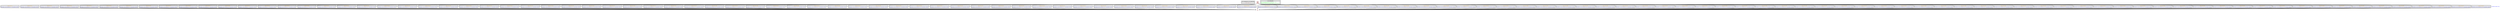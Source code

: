 digraph Automaton {
 fontname="Courier New"
	node [shape=oval, fontname="Courier New"];
	filename[shape = record, fontsize=10, label=< <table border="1"><tr><td><b>S19_PLAYERWATCHER::M19_PLAYERWATCHER<br align="left"/></b></td></tr>
<tr><td><font point-size="10" color ="brown">start state = 0<br align="left"/></font></td></tr></table>>
];
	0[shape = none, fontsize=14, label=< <table border="3" color="darkred" style="rounded"><tr><td sides="b"><b>0<br align="left"/></b></td></tr>
</table>>];
"0" -> "1" [fontcolor=orange,fontsize=10,fontname="Courier New", label=< <table border="1"><tr><td><b>WAIT(0,SIG_1T)<br align="left"/></b></td></tr>
<tr><td><font point-size="10" color ="blue">MOV(WPARM,1);REF_MACHINE(sq_1_t);MOV(BPARM,R_BPARM);<br align="left"/></font></td></tr></table>>
];
"0" -> "1" [fontcolor=orange,fontsize=10,fontname="Courier New", label=< <table border="1"><tr><td><b>WAIT(0,SIG_1B)<br align="left"/></b></td></tr>
<tr><td><font point-size="10" color ="blue">MOV(WPARM,1);REF_MACHINE(sq_1_b);MOV(BPARM,R_BPARM);<br align="left"/></font></td></tr></table>>
];
"0" -> "1" [fontcolor=orange,fontsize=10,fontname="Courier New", label=< <table border="1"><tr><td><b>WAIT(0,SIG_2T)<br align="left"/></b></td></tr>
<tr><td><font point-size="10" color ="blue">MOV(WPARM,2);REF_MACHINE(sq_2_t);MOV(BPARM,R_BPARM);<br align="left"/></font></td></tr></table>>
];
"0" -> "1" [fontcolor=orange,fontsize=10,fontname="Courier New", label=< <table border="1"><tr><td><b>WAIT(0,SIG_2B)<br align="left"/></b></td></tr>
<tr><td><font point-size="10" color ="blue">MOV(WPARM,2);REF_MACHINE(sq_2_b);MOV(BPARM,R_BPARM);<br align="left"/></font></td></tr></table>>
];
"0" -> "1" [fontcolor=orange,fontsize=10,fontname="Courier New", label=< <table border="1"><tr><td><b>WAIT(0,SIG_3T)<br align="left"/></b></td></tr>
<tr><td><font point-size="10" color ="blue">MOV(WPARM,3);REF_MACHINE(sq_3_t);MOV(BPARM,R_BPARM);<br align="left"/></font></td></tr></table>>
];
"0" -> "1" [fontcolor=orange,fontsize=10,fontname="Courier New", label=< <table border="1"><tr><td><b>WAIT(0,SIG_3B)<br align="left"/></b></td></tr>
<tr><td><font point-size="10" color ="blue">MOV(WPARM,3);REF_MACHINE(sq_3_b);MOV(BPARM,R_BPARM);<br align="left"/></font></td></tr></table>>
];
"0" -> "1" [fontcolor=orange,fontsize=10,fontname="Courier New", label=< <table border="1"><tr><td><b>WAIT(0,SIG_4T)<br align="left"/></b></td></tr>
<tr><td><font point-size="10" color ="blue">MOV(WPARM,4);REF_MACHINE(sq_4_t);MOV(BPARM,R_BPARM);<br align="left"/></font></td></tr></table>>
];
"0" -> "1" [fontcolor=orange,fontsize=10,fontname="Courier New", label=< <table border="1"><tr><td><b>WAIT(0,SIG_4B)<br align="left"/></b></td></tr>
<tr><td><font point-size="10" color ="blue">MOV(WPARM,4);REF_MACHINE(sq_4_b);MOV(BPARM,R_BPARM);<br align="left"/></font></td></tr></table>>
];
"0" -> "1" [fontcolor=orange,fontsize=10,fontname="Courier New", label=< <table border="1"><tr><td><b>WAIT(0,SIG_5T)<br align="left"/></b></td></tr>
<tr><td><font point-size="10" color ="blue">MOV(WPARM,5);REF_MACHINE(sq_5_t);MOV(BPARM,R_BPARM);<br align="left"/></font></td></tr></table>>
];
"0" -> "1" [fontcolor=orange,fontsize=10,fontname="Courier New", label=< <table border="1"><tr><td><b>WAIT(0,SIG_5B)<br align="left"/></b></td></tr>
<tr><td><font point-size="10" color ="blue">MOV(WPARM,5);REF_MACHINE(sq_5_b);MOV(BPARM,R_BPARM);<br align="left"/></font></td></tr></table>>
];
"0" -> "1" [fontcolor=orange,fontsize=10,fontname="Courier New", label=< <table border="1"><tr><td><b>WAIT(0,SIG_6T)<br align="left"/></b></td></tr>
<tr><td><font point-size="10" color ="blue">MOV(WPARM,6);REF_MACHINE(sq_6_t);MOV(BPARM,R_BPARM);<br align="left"/></font></td></tr></table>>
];
"0" -> "1" [fontcolor=orange,fontsize=10,fontname="Courier New", label=< <table border="1"><tr><td><b>WAIT(0,SIG_6B)<br align="left"/></b></td></tr>
<tr><td><font point-size="10" color ="blue">MOV(WPARM,6);REF_MACHINE(sq_6_b);MOV(BPARM,R_BPARM);<br align="left"/></font></td></tr></table>>
];
"0" -> "1" [fontcolor=orange,fontsize=10,fontname="Courier New", label=< <table border="1"><tr><td><b>WAIT(0,SIG_7T)<br align="left"/></b></td></tr>
<tr><td><font point-size="10" color ="blue">MOV(WPARM,7);REF_MACHINE(sq_7_t);MOV(BPARM,R_BPARM);<br align="left"/></font></td></tr></table>>
];
"0" -> "1" [fontcolor=orange,fontsize=10,fontname="Courier New", label=< <table border="1"><tr><td><b>WAIT(0,SIG_7B)<br align="left"/></b></td></tr>
<tr><td><font point-size="10" color ="blue">MOV(WPARM,7);REF_MACHINE(sq_7_b);MOV(BPARM,R_BPARM);<br align="left"/></font></td></tr></table>>
];
"0" -> "1" [fontcolor=orange,fontsize=10,fontname="Courier New", label=< <table border="1"><tr><td><b>WAIT(0,SIG_8T)<br align="left"/></b></td></tr>
<tr><td><font point-size="10" color ="blue">MOV(WPARM,8);REF_MACHINE(sq_8_t);MOV(BPARM,R_BPARM);<br align="left"/></font></td></tr></table>>
];
"0" -> "1" [fontcolor=orange,fontsize=10,fontname="Courier New", label=< <table border="1"><tr><td><b>WAIT(0,SIG_8B)<br align="left"/></b></td></tr>
<tr><td><font point-size="10" color ="blue">MOV(WPARM,8);REF_MACHINE(sq_8_b);MOV(BPARM,R_BPARM);<br align="left"/></font></td></tr></table>>
];
"0" -> "1" [fontcolor=orange,fontsize=10,fontname="Courier New", label=< <table border="1"><tr><td><b>WAIT(0,SIG_9T)<br align="left"/></b></td></tr>
<tr><td><font point-size="10" color ="blue">MOV(WPARM,9);REF_MACHINE(sq_9_t);MOV(BPARM,R_BPARM);<br align="left"/></font></td></tr></table>>
];
"0" -> "1" [fontcolor=orange,fontsize=10,fontname="Courier New", label=< <table border="1"><tr><td><b>WAIT(0,SIG_9B)<br align="left"/></b></td></tr>
<tr><td><font point-size="10" color ="blue">MOV(WPARM,9);REF_MACHINE(sq_9_b);MOV(BPARM,R_BPARM);<br align="left"/></font></td></tr></table>>
];
"0" -> "1" [fontcolor=orange,fontsize=10,fontname="Courier New", label=< <table border="1"><tr><td><b>WAIT(0,SIG_10T)<br align="left"/></b></td></tr>
<tr><td><font point-size="10" color ="blue">MOV(WPARM,10);REF_MACHINE(sq_10_t);MOV(BPARM,R_BPARM);<br align="left"/></font></td></tr></table>>
];
"0" -> "1" [fontcolor=orange,fontsize=10,fontname="Courier New", label=< <table border="1"><tr><td><b>WAIT(0,SIG_10B)<br align="left"/></b></td></tr>
<tr><td><font point-size="10" color ="blue">MOV(WPARM,10);REF_MACHINE(sq_10_b);MOV(BPARM,R_BPARM);<br align="left"/></font></td></tr></table>>
];
"0" -> "1" [fontcolor=orange,fontsize=10,fontname="Courier New", label=< <table border="1"><tr><td><b>WAIT(0,SIG_11T)<br align="left"/></b></td></tr>
<tr><td><font point-size="10" color ="blue">MOV(WPARM,11);REF_MACHINE(sq_11_t);MOV(BPARM,R_BPARM);<br align="left"/></font></td></tr></table>>
];
"0" -> "1" [fontcolor=orange,fontsize=10,fontname="Courier New", label=< <table border="1"><tr><td><b>WAIT(0,SIG_11B)<br align="left"/></b></td></tr>
<tr><td><font point-size="10" color ="blue">MOV(WPARM,11);REF_MACHINE(sq_11_b);MOV(BPARM,R_BPARM);<br align="left"/></font></td></tr></table>>
];
"0" -> "1" [fontcolor=orange,fontsize=10,fontname="Courier New", label=< <table border="1"><tr><td><b>WAIT(0,SIG_12T)<br align="left"/></b></td></tr>
<tr><td><font point-size="10" color ="blue">MOV(WPARM,12);REF_MACHINE(sq_12_t);MOV(BPARM,R_BPARM);<br align="left"/></font></td></tr></table>>
];
"0" -> "1" [fontcolor=orange,fontsize=10,fontname="Courier New", label=< <table border="1"><tr><td><b>WAIT(0,SIG_12B)<br align="left"/></b></td></tr>
<tr><td><font point-size="10" color ="blue">MOV(WPARM,12);REF_MACHINE(sq_12_b);MOV(BPARM,R_BPARM);<br align="left"/></font></td></tr></table>>
];
"0" -> "1" [fontcolor=orange,fontsize=10,fontname="Courier New", label=< <table border="1"><tr><td><b>WAIT(0,SIG_13T)<br align="left"/></b></td></tr>
<tr><td><font point-size="10" color ="blue">MOV(WPARM,13);REF_MACHINE(sq_13_t);MOV(BPARM,R_BPARM);<br align="left"/></font></td></tr></table>>
];
"0" -> "1" [fontcolor=orange,fontsize=10,fontname="Courier New", label=< <table border="1"><tr><td><b>WAIT(0,SIG_13B)<br align="left"/></b></td></tr>
<tr><td><font point-size="10" color ="blue">MOV(WPARM,13);REF_MACHINE(sq_13_b);MOV(BPARM,R_BPARM);<br align="left"/></font></td></tr></table>>
];
"0" -> "1" [fontcolor=orange,fontsize=10,fontname="Courier New", label=< <table border="1"><tr><td><b>WAIT(0,SIG_14T)<br align="left"/></b></td></tr>
<tr><td><font point-size="10" color ="blue">MOV(WPARM,14);REF_MACHINE(sq_14_t);MOV(BPARM,R_BPARM);<br align="left"/></font></td></tr></table>>
];
"0" -> "1" [fontcolor=orange,fontsize=10,fontname="Courier New", label=< <table border="1"><tr><td><b>WAIT(0,SIG_14B)<br align="left"/></b></td></tr>
<tr><td><font point-size="10" color ="blue">MOV(WPARM,14);REF_MACHINE(sq_14_b);MOV(BPARM,R_BPARM);<br align="left"/></font></td></tr></table>>
];
"0" -> "1" [fontcolor=orange,fontsize=10,fontname="Courier New", label=< <table border="1"><tr><td><b>WAIT(0,SIG_15T)<br align="left"/></b></td></tr>
<tr><td><font point-size="10" color ="blue">MOV(WPARM,15);REF_MACHINE(sq_15_t);MOV(BPARM,R_BPARM);<br align="left"/></font></td></tr></table>>
];
"0" -> "1" [fontcolor=orange,fontsize=10,fontname="Courier New", label=< <table border="1"><tr><td><b>WAIT(0,SIG_15B)<br align="left"/></b></td></tr>
<tr><td><font point-size="10" color ="blue">MOV(WPARM,15);REF_MACHINE(sq_15_b);MOV(BPARM,R_BPARM);<br align="left"/></font></td></tr></table>>
];
"0" -> "1" [fontcolor=orange,fontsize=10,fontname="Courier New", label=< <table border="1"><tr><td><b>WAIT(0,SIG_16T)<br align="left"/></b></td></tr>
<tr><td><font point-size="10" color ="blue">MOV(WPARM,16);REF_MACHINE(sq_16_t);MOV(BPARM,R_BPARM);<br align="left"/></font></td></tr></table>>
];
"0" -> "1" [fontcolor=orange,fontsize=10,fontname="Courier New", label=< <table border="1"><tr><td><b>WAIT(0,SIG_16B)<br align="left"/></b></td></tr>
<tr><td><font point-size="10" color ="blue">MOV(WPARM,16);REF_MACHINE(sq_16_b);MOV(BPARM,R_BPARM);<br align="left"/></font></td></tr></table>>
];
"0" -> "1" [fontcolor=orange,fontsize=10,fontname="Courier New", label=< <table border="1"><tr><td><b>WAIT(0,SIG_17T)<br align="left"/></b></td></tr>
<tr><td><font point-size="10" color ="blue">MOV(WPARM,17);REF_MACHINE(sq_17_t);MOV(BPARM,R_BPARM);<br align="left"/></font></td></tr></table>>
];
"0" -> "1" [fontcolor=orange,fontsize=10,fontname="Courier New", label=< <table border="1"><tr><td><b>WAIT(0,SIG_17B)<br align="left"/></b></td></tr>
<tr><td><font point-size="10" color ="blue">MOV(WPARM,17);REF_MACHINE(sq_17_b);MOV(BPARM,R_BPARM);<br align="left"/></font></td></tr></table>>
];
"0" -> "1" [fontcolor=orange,fontsize=10,fontname="Courier New", label=< <table border="1"><tr><td><b>WAIT(0,SIG_18T)<br align="left"/></b></td></tr>
<tr><td><font point-size="10" color ="blue">MOV(WPARM,18);REF_MACHINE(sq_18_t);MOV(BPARM,R_BPARM);<br align="left"/></font></td></tr></table>>
];
"0" -> "1" [fontcolor=orange,fontsize=10,fontname="Courier New", label=< <table border="1"><tr><td><b>WAIT(0,SIG_18B)<br align="left"/></b></td></tr>
<tr><td><font point-size="10" color ="blue">MOV(WPARM,18);REF_MACHINE(sq_18_b);MOV(BPARM,R_BPARM);<br align="left"/></font></td></tr></table>>
];
"0" -> "1" [fontcolor=orange,fontsize=10,fontname="Courier New", label=< <table border="1"><tr><td><b>WAIT(0,SIG_19T)<br align="left"/></b></td></tr>
<tr><td><font point-size="10" color ="blue">MOV(WPARM,19);REF_MACHINE(sq_19_t);MOV(BPARM,R_BPARM);<br align="left"/></font></td></tr></table>>
];
"0" -> "1" [fontcolor=orange,fontsize=10,fontname="Courier New", label=< <table border="1"><tr><td><b>WAIT(0,SIG_19B)<br align="left"/></b></td></tr>
<tr><td><font point-size="10" color ="blue">MOV(WPARM,19);REF_MACHINE(sq_19_b);MOV(BPARM,R_BPARM);<br align="left"/></font></td></tr></table>>
];
"0" -> "1" [fontcolor=orange,fontsize=10,fontname="Courier New", label=< <table border="1"><tr><td><b>WAIT(0,SIG_20T)<br align="left"/></b></td></tr>
<tr><td><font point-size="10" color ="blue">MOV(WPARM,20);REF_MACHINE(sq_20_t);MOV(BPARM,R_BPARM);<br align="left"/></font></td></tr></table>>
];
"0" -> "1" [fontcolor=orange,fontsize=10,fontname="Courier New", label=< <table border="1"><tr><td><b>WAIT(0,SIG_20B)<br align="left"/></b></td></tr>
<tr><td><font point-size="10" color ="blue">MOV(WPARM,20);REF_MACHINE(sq_20_b);MOV(BPARM,R_BPARM);<br align="left"/></font></td></tr></table>>
];
"0" -> "1" [fontcolor=orange,fontsize=10,fontname="Courier New", label=< <table border="1"><tr><td><b>WAIT(0,SIG_21T)<br align="left"/></b></td></tr>
<tr><td><font point-size="10" color ="blue">MOV(WPARM,21);REF_MACHINE(sq_21_t);MOV(BPARM,R_BPARM);<br align="left"/></font></td></tr></table>>
];
"0" -> "1" [fontcolor=orange,fontsize=10,fontname="Courier New", label=< <table border="1"><tr><td><b>WAIT(0,SIG_21B)<br align="left"/></b></td></tr>
<tr><td><font point-size="10" color ="blue">MOV(WPARM,21);REF_MACHINE(sq_21_b);MOV(BPARM,R_BPARM);<br align="left"/></font></td></tr></table>>
];
"0" -> "1" [fontcolor=orange,fontsize=10,fontname="Courier New", label=< <table border="1"><tr><td><b>WAIT(0,SIG_22T)<br align="left"/></b></td></tr>
<tr><td><font point-size="10" color ="blue">MOV(WPARM,22);REF_MACHINE(sq_22_t);MOV(BPARM,R_BPARM);<br align="left"/></font></td></tr></table>>
];
"0" -> "1" [fontcolor=orange,fontsize=10,fontname="Courier New", label=< <table border="1"><tr><td><b>WAIT(0,SIG_22B)<br align="left"/></b></td></tr>
<tr><td><font point-size="10" color ="blue">MOV(WPARM,22);REF_MACHINE(sq_22_b);MOV(BPARM,R_BPARM);<br align="left"/></font></td></tr></table>>
];
"0" -> "1" [fontcolor=orange,fontsize=10,fontname="Courier New", label=< <table border="1"><tr><td><b>WAIT(0,SIG_23T)<br align="left"/></b></td></tr>
<tr><td><font point-size="10" color ="blue">MOV(WPARM,23);REF_MACHINE(sq_23_t);MOV(BPARM,R_BPARM);<br align="left"/></font></td></tr></table>>
];
"0" -> "1" [fontcolor=orange,fontsize=10,fontname="Courier New", label=< <table border="1"><tr><td><b>WAIT(0,SIG_23B)<br align="left"/></b></td></tr>
<tr><td><font point-size="10" color ="blue">MOV(WPARM,23);REF_MACHINE(sq_23_b);MOV(BPARM,R_BPARM);<br align="left"/></font></td></tr></table>>
];
"0" -> "1" [fontcolor=orange,fontsize=10,fontname="Courier New", label=< <table border="1"><tr><td><b>WAIT(0,SIG_24T)<br align="left"/></b></td></tr>
<tr><td><font point-size="10" color ="blue">MOV(WPARM,24);REF_MACHINE(sq_24_t);MOV(BPARM,R_BPARM);<br align="left"/></font></td></tr></table>>
];
"0" -> "1" [fontcolor=orange,fontsize=10,fontname="Courier New", label=< <table border="1"><tr><td><b>WAIT(0,SIG_24B)<br align="left"/></b></td></tr>
<tr><td><font point-size="10" color ="blue">MOV(WPARM,24);REF_MACHINE(sq_24_b);MOV(BPARM,R_BPARM);<br align="left"/></font></td></tr></table>>
];
"0" -> "1" [fontcolor=orange,fontsize=10,fontname="Courier New", label=< <table border="1"><tr><td><b>WAIT(0,SIG_25T)<br align="left"/></b></td></tr>
<tr><td><font point-size="10" color ="blue">MOV(WPARM,25);REF_MACHINE(sq_25_t);MOV(BPARM,R_BPARM);<br align="left"/></font></td></tr></table>>
];
"0" -> "1" [fontcolor=orange,fontsize=10,fontname="Courier New", label=< <table border="1"><tr><td><b>WAIT(0,SIG_25B)<br align="left"/></b></td></tr>
<tr><td><font point-size="10" color ="blue">MOV(WPARM,25);REF_MACHINE(sq_25_b);MOV(BPARM,R_BPARM);<br align="left"/></font></td></tr></table>>
];
"0" -> "1" [fontcolor=orange,fontsize=10,fontname="Courier New", label=< <table border="1"><tr><td><b>WAIT(0,SIG_26T)<br align="left"/></b></td></tr>
<tr><td><font point-size="10" color ="blue">MOV(WPARM,26);REF_MACHINE(sq_26_t);MOV(BPARM,R_BPARM);<br align="left"/></font></td></tr></table>>
];
"0" -> "1" [fontcolor=orange,fontsize=10,fontname="Courier New", label=< <table border="1"><tr><td><b>WAIT(0,SIG_26B)<br align="left"/></b></td></tr>
<tr><td><font point-size="10" color ="blue">MOV(WPARM,26);REF_MACHINE(sq_26_b);MOV(BPARM,R_BPARM);<br align="left"/></font></td></tr></table>>
];
"0" -> "1" [fontcolor=orange,fontsize=10,fontname="Courier New", label=< <table border="1"><tr><td><b>WAIT(0,SIG_27T)<br align="left"/></b></td></tr>
<tr><td><font point-size="10" color ="blue">MOV(WPARM,27);REF_MACHINE(sq_27_t);MOV(BPARM,R_BPARM);<br align="left"/></font></td></tr></table>>
];
"0" -> "1" [fontcolor=orange,fontsize=10,fontname="Courier New", label=< <table border="1"><tr><td><b>WAIT(0,SIG_27B)<br align="left"/></b></td></tr>
<tr><td><font point-size="10" color ="blue">MOV(WPARM,27);REF_MACHINE(sq_27_b);MOV(BPARM,R_BPARM);<br align="left"/></font></td></tr></table>>
];
"0" -> "1" [fontcolor=orange,fontsize=10,fontname="Courier New", label=< <table border="1"><tr><td><b>WAIT(0,SIG_28T)<br align="left"/></b></td></tr>
<tr><td><font point-size="10" color ="blue">MOV(WPARM,28);REF_MACHINE(sq_28_t);MOV(BPARM,R_BPARM);<br align="left"/></font></td></tr></table>>
];
"0" -> "1" [fontcolor=orange,fontsize=10,fontname="Courier New", label=< <table border="1"><tr><td><b>WAIT(0,SIG_28B)<br align="left"/></b></td></tr>
<tr><td><font point-size="10" color ="blue">MOV(WPARM,28);REF_MACHINE(sq_28_b);MOV(BPARM,R_BPARM);<br align="left"/></font></td></tr></table>>
];
"0" -> "1" [fontcolor=orange,fontsize=10,fontname="Courier New", label=< <table border="1"><tr><td><b>WAIT(0,SIG_29T)<br align="left"/></b></td></tr>
<tr><td><font point-size="10" color ="blue">MOV(WPARM,29);REF_MACHINE(sq_29_t);MOV(BPARM,R_BPARM);<br align="left"/></font></td></tr></table>>
];
"0" -> "1" [fontcolor=orange,fontsize=10,fontname="Courier New", label=< <table border="1"><tr><td><b>WAIT(0,SIG_29B)<br align="left"/></b></td></tr>
<tr><td><font point-size="10" color ="blue">MOV(WPARM,29);REF_MACHINE(sq_29_b);MOV(BPARM,R_BPARM);<br align="left"/></font></td></tr></table>>
];
"0" -> "1" [fontcolor=orange,fontsize=10,fontname="Courier New", label=< <table border="1"><tr><td><b>WAIT(0,SIG_30T)<br align="left"/></b></td></tr>
<tr><td><font point-size="10" color ="blue">MOV(WPARM,30);REF_MACHINE(sq_30_t);MOV(BPARM,R_BPARM);<br align="left"/></font></td></tr></table>>
];
"0" -> "1" [fontcolor=orange,fontsize=10,fontname="Courier New", label=< <table border="1"><tr><td><b>WAIT(0,SIG_30B)<br align="left"/></b></td></tr>
<tr><td><font point-size="10" color ="blue">MOV(WPARM,30);REF_MACHINE(sq_30_b);MOV(BPARM,R_BPARM);<br align="left"/></font></td></tr></table>>
];
"0" -> "1" [fontcolor=orange,fontsize=10,fontname="Courier New", label=< <table border="1"><tr><td><b>WAIT(0,SIG_31T)<br align="left"/></b></td></tr>
<tr><td><font point-size="10" color ="blue">MOV(WPARM,31);REF_MACHINE(sq_31_t);MOV(BPARM,R_BPARM);<br align="left"/></font></td></tr></table>>
];
"0" -> "1" [fontcolor=orange,fontsize=10,fontname="Courier New", label=< <table border="1"><tr><td><b>WAIT(0,SIG_31B)<br align="left"/></b></td></tr>
<tr><td><font point-size="10" color ="blue">MOV(WPARM,31);REF_MACHINE(sq_31_b);MOV(BPARM,R_BPARM);<br align="left"/></font></td></tr></table>>
];
"0" -> "1" [fontcolor=orange,fontsize=10,fontname="Courier New", label=< <table border="1"><tr><td><b>WAIT(0,SIG_32T)<br align="left"/></b></td></tr>
<tr><td><font point-size="10" color ="blue">MOV(WPARM,32);REF_MACHINE(sq_32_t);MOV(BPARM,R_BPARM);<br align="left"/></font></td></tr></table>>
];
"0" -> "1" [fontcolor=orange,fontsize=10,fontname="Courier New", label=< <table border="1"><tr><td><b>WAIT(0,SIG_32B)<br align="left"/></b></td></tr>
<tr><td><font point-size="10" color ="blue">MOV(WPARM,32);REF_MACHINE(sq_32_b);MOV(BPARM,R_BPARM);<br align="left"/></font></td></tr></table>>
];
"0" -> "1" [fontcolor=orange,fontsize=10,fontname="Courier New", label=< <table border="1"><tr><td><b>WAIT(0,SIG_33T)<br align="left"/></b></td></tr>
<tr><td><font point-size="10" color ="blue">MOV(WPARM,33);REF_MACHINE(sq_33_t);MOV(BPARM,R_BPARM);<br align="left"/></font></td></tr></table>>
];
"0" -> "1" [fontcolor=orange,fontsize=10,fontname="Courier New", label=< <table border="1"><tr><td><b>WAIT(0,SIG_33B)<br align="left"/></b></td></tr>
<tr><td><font point-size="10" color ="blue">MOV(WPARM,33);REF_MACHINE(sq_33_b);MOV(BPARM,R_BPARM);<br align="left"/></font></td></tr></table>>
];
"0" -> "1" [fontcolor=orange,fontsize=10,fontname="Courier New", label=< <table border="1"><tr><td><b>WAIT(0,SIG_34T)<br align="left"/></b></td></tr>
<tr><td><font point-size="10" color ="blue">MOV(WPARM,34);REF_MACHINE(sq_34_t);MOV(BPARM,R_BPARM);<br align="left"/></font></td></tr></table>>
];
"0" -> "1" [fontcolor=orange,fontsize=10,fontname="Courier New", label=< <table border="1"><tr><td><b>WAIT(0,SIG_34B)<br align="left"/></b></td></tr>
<tr><td><font point-size="10" color ="blue">MOV(WPARM,34);REF_MACHINE(sq_34_b);MOV(BPARM,R_BPARM);<br align="left"/></font></td></tr></table>>
];
"0" -> "1" [fontcolor=orange,fontsize=10,fontname="Courier New", label=< <table border="1"><tr><td><b>WAIT(0,SIG_35T)<br align="left"/></b></td></tr>
<tr><td><font point-size="10" color ="blue">MOV(WPARM,35);REF_MACHINE(sq_35_t);MOV(BPARM,R_BPARM);<br align="left"/></font></td></tr></table>>
];
"0" -> "1" [fontcolor=orange,fontsize=10,fontname="Courier New", label=< <table border="1"><tr><td><b>WAIT(0,SIG_35B)<br align="left"/></b></td></tr>
<tr><td><font point-size="10" color ="blue">MOV(WPARM,35);REF_MACHINE(sq_35_b);MOV(BPARM,R_BPARM);<br align="left"/></font></td></tr></table>>
];
"0" -> "1" [fontcolor=orange,fontsize=10,fontname="Courier New", label=< <table border="1"><tr><td><b>WAIT(0,SIG_36T)<br align="left"/></b></td></tr>
<tr><td><font point-size="10" color ="blue">MOV(WPARM,36);REF_MACHINE(sq_36_t);MOV(BPARM,R_BPARM);<br align="left"/></font></td></tr></table>>
];
"0" -> "1" [fontcolor=orange,fontsize=10,fontname="Courier New", label=< <table border="1"><tr><td><b>WAIT(0,SIG_36B)<br align="left"/></b></td></tr>
<tr><td><font point-size="10" color ="blue">MOV(WPARM,36);REF_MACHINE(sq_36_b);MOV(BPARM,R_BPARM);<br align="left"/></font></td></tr></table>>
];
"0" -> "1" [fontcolor=orange,fontsize=10,fontname="Courier New", label=< <table border="1"><tr><td><b>WAIT(0,SIG_37T)<br align="left"/></b></td></tr>
<tr><td><font point-size="10" color ="blue">MOV(WPARM,37);REF_MACHINE(sq_37_t);MOV(BPARM,R_BPARM);<br align="left"/></font></td></tr></table>>
];
"0" -> "1" [fontcolor=orange,fontsize=10,fontname="Courier New", label=< <table border="1"><tr><td><b>WAIT(0,SIG_37B)<br align="left"/></b></td></tr>
<tr><td><font point-size="10" color ="blue">MOV(WPARM,37);REF_MACHINE(sq_37_b);MOV(BPARM,R_BPARM);<br align="left"/></font></td></tr></table>>
];
"0" -> "1" [fontcolor=orange,fontsize=10,fontname="Courier New", label=< <table border="1"><tr><td><b>WAIT(0,SIG_38T)<br align="left"/></b></td></tr>
<tr><td><font point-size="10" color ="blue">MOV(WPARM,38);REF_MACHINE(sq_38_t);MOV(BPARM,R_BPARM);<br align="left"/></font></td></tr></table>>
];
"0" -> "1" [fontcolor=orange,fontsize=10,fontname="Courier New", label=< <table border="1"><tr><td><b>WAIT(0,SIG_38B)<br align="left"/></b></td></tr>
<tr><td><font point-size="10" color ="blue">MOV(WPARM,38);REF_MACHINE(sq_38_b);MOV(BPARM,R_BPARM);<br align="left"/></font></td></tr></table>>
];
"0" -> "1" [fontcolor=orange,fontsize=10,fontname="Courier New", label=< <table border="1"><tr><td><b>WAIT(0,SIG_39T)<br align="left"/></b></td></tr>
<tr><td><font point-size="10" color ="blue">MOV(WPARM,39);REF_MACHINE(sq_39_t);MOV(BPARM,R_BPARM);<br align="left"/></font></td></tr></table>>
];
"0" -> "1" [fontcolor=orange,fontsize=10,fontname="Courier New", label=< <table border="1"><tr><td><b>WAIT(0,SIG_39B)<br align="left"/></b></td></tr>
<tr><td><font point-size="10" color ="blue">MOV(WPARM,39);REF_MACHINE(sq_39_b);MOV(BPARM,R_BPARM);<br align="left"/></font></td></tr></table>>
];
"0" -> "1" [fontcolor=orange,fontsize=10,fontname="Courier New", label=< <table border="1"><tr><td><b>WAIT(0,SIG_40T)<br align="left"/></b></td></tr>
<tr><td><font point-size="10" color ="blue">MOV(WPARM,40);REF_MACHINE(sq_40_t);MOV(BPARM,R_BPARM);<br align="left"/></font></td></tr></table>>
];
"0" -> "1" [fontcolor=orange,fontsize=10,fontname="Courier New", label=< <table border="1"><tr><td><b>WAIT(0,SIG_40B)<br align="left"/></b></td></tr>
<tr><td><font point-size="10" color ="blue">MOV(WPARM,40);REF_MACHINE(sq_40_b);MOV(BPARM,R_BPARM);<br align="left"/></font></td></tr></table>>
];
"0" -> "1" [fontcolor=orange,fontsize=10,fontname="Courier New", label=< <table border="1"><tr><td><b>WAIT(0,SIG_41T)<br align="left"/></b></td></tr>
<tr><td><font point-size="10" color ="blue">MOV(WPARM,41);REF_MACHINE(sq_41_t);MOV(BPARM,R_BPARM);<br align="left"/></font></td></tr></table>>
];
"0" -> "1" [fontcolor=orange,fontsize=10,fontname="Courier New", label=< <table border="1"><tr><td><b>WAIT(0,SIG_41B)<br align="left"/></b></td></tr>
<tr><td><font point-size="10" color ="blue">MOV(WPARM,41);REF_MACHINE(sq_41_b);MOV(BPARM,R_BPARM);<br align="left"/></font></td></tr></table>>
];
"0" -> "1" [fontcolor=orange,fontsize=10,fontname="Courier New", label=< <table border="1"><tr><td><b>WAIT(0,SIG_42T)<br align="left"/></b></td></tr>
<tr><td><font point-size="10" color ="blue">MOV(WPARM,42);REF_MACHINE(sq_42_t);MOV(BPARM,R_BPARM);<br align="left"/></font></td></tr></table>>
];
"0" -> "1" [fontcolor=orange,fontsize=10,fontname="Courier New", label=< <table border="1"><tr><td><b>WAIT(0,SIG_42B)<br align="left"/></b></td></tr>
<tr><td><font point-size="10" color ="blue">MOV(WPARM,42);REF_MACHINE(sq_42_b);MOV(BPARM,R_BPARM);<br align="left"/></font></td></tr></table>>
];
"0" -> "1" [fontcolor=orange,fontsize=10,fontname="Courier New", label=< <table border="1"><tr><td><b>WAIT(0,SIG_43T)<br align="left"/></b></td></tr>
<tr><td><font point-size="10" color ="blue">MOV(WPARM,43);REF_MACHINE(sq_43_t);MOV(BPARM,R_BPARM);<br align="left"/></font></td></tr></table>>
];
"0" -> "1" [fontcolor=orange,fontsize=10,fontname="Courier New", label=< <table border="1"><tr><td><b>WAIT(0,SIG_43B)<br align="left"/></b></td></tr>
<tr><td><font point-size="10" color ="blue">MOV(WPARM,43);REF_MACHINE(sq_43_b);MOV(BPARM,R_BPARM);<br align="left"/></font></td></tr></table>>
];
"0" -> "1" [fontcolor=orange,fontsize=10,fontname="Courier New", label=< <table border="1"><tr><td><b>WAIT(0,SIG_44T)<br align="left"/></b></td></tr>
<tr><td><font point-size="10" color ="blue">MOV(WPARM,44);REF_MACHINE(sq_44_t);MOV(BPARM,R_BPARM);<br align="left"/></font></td></tr></table>>
];
"0" -> "1" [fontcolor=orange,fontsize=10,fontname="Courier New", label=< <table border="1"><tr><td><b>WAIT(0,SIG_44B)<br align="left"/></b></td></tr>
<tr><td><font point-size="10" color ="blue">MOV(WPARM,44);REF_MACHINE(sq_44_b);MOV(BPARM,R_BPARM);<br align="left"/></font></td></tr></table>>
];
"0" -> "1" [fontcolor=orange,fontsize=10,fontname="Courier New", label=< <table border="1"><tr><td><b>WAIT(0,SIG_45T)<br align="left"/></b></td></tr>
<tr><td><font point-size="10" color ="blue">MOV(WPARM,45);REF_MACHINE(sq_45_t);MOV(BPARM,R_BPARM);<br align="left"/></font></td></tr></table>>
];
"0" -> "1" [fontcolor=orange,fontsize=10,fontname="Courier New", label=< <table border="1"><tr><td><b>WAIT(0,SIG_45B)<br align="left"/></b></td></tr>
<tr><td><font point-size="10" color ="blue">MOV(WPARM,45);REF_MACHINE(sq_45_b);MOV(BPARM,R_BPARM);<br align="left"/></font></td></tr></table>>
];
"0" -> "1" [fontcolor=orange,fontsize=10,fontname="Courier New", label=< <table border="1"><tr><td><b>WAIT(0,SIG_46T)<br align="left"/></b></td></tr>
<tr><td><font point-size="10" color ="blue">MOV(WPARM,46);REF_MACHINE(sq_46_t);MOV(BPARM,R_BPARM);<br align="left"/></font></td></tr></table>>
];
"0" -> "1" [fontcolor=orange,fontsize=10,fontname="Courier New", label=< <table border="1"><tr><td><b>WAIT(0,SIG_46B)<br align="left"/></b></td></tr>
<tr><td><font point-size="10" color ="blue">MOV(WPARM,46);REF_MACHINE(sq_46_b);MOV(BPARM,R_BPARM);<br align="left"/></font></td></tr></table>>
];
"0" -> "1" [fontcolor=orange,fontsize=10,fontname="Courier New", label=< <table border="1"><tr><td><b>WAIT(0,SIG_47T)<br align="left"/></b></td></tr>
<tr><td><font point-size="10" color ="blue">MOV(WPARM,47);REF_MACHINE(sq_47_t);MOV(BPARM,R_BPARM);<br align="left"/></font></td></tr></table>>
];
"0" -> "1" [fontcolor=orange,fontsize=10,fontname="Courier New", label=< <table border="1"><tr><td><b>WAIT(0,SIG_47B)<br align="left"/></b></td></tr>
<tr><td><font point-size="10" color ="blue">MOV(WPARM,47);REF_MACHINE(sq_47_b);MOV(BPARM,R_BPARM);<br align="left"/></font></td></tr></table>>
];
"0" -> "1" [fontcolor=orange,fontsize=10,fontname="Courier New", label=< <table border="1"><tr><td><b>WAIT(0,SIG_48T)<br align="left"/></b></td></tr>
<tr><td><font point-size="10" color ="blue">MOV(WPARM,48);REF_MACHINE(sq_48_t);MOV(BPARM,R_BPARM);<br align="left"/></font></td></tr></table>>
];
"0" -> "1" [fontcolor=orange,fontsize=10,fontname="Courier New", label=< <table border="1"><tr><td><b>WAIT(0,SIG_48B)<br align="left"/></b></td></tr>
<tr><td><font point-size="10" color ="blue">MOV(WPARM,48);REF_MACHINE(sq_48_b);MOV(BPARM,R_BPARM);<br align="left"/></font></td></tr></table>>
];
"0" -> "1" [fontcolor=orange,fontsize=10,fontname="Courier New", label=< <table border="1"><tr><td><b>WAIT(0,SIG_49T)<br align="left"/></b></td></tr>
<tr><td><font point-size="10" color ="blue">MOV(WPARM,49);REF_MACHINE(sq_49_t);MOV(BPARM,R_BPARM);<br align="left"/></font></td></tr></table>>
];
"0" -> "1" [fontcolor=orange,fontsize=10,fontname="Courier New", label=< <table border="1"><tr><td><b>WAIT(0,SIG_49B)<br align="left"/></b></td></tr>
<tr><td><font point-size="10" color ="blue">MOV(WPARM,49);REF_MACHINE(sq_49_b);MOV(BPARM,R_BPARM);<br align="left"/></font></td></tr></table>>
];
"0" -> "1" [fontcolor=orange,fontsize=10,fontname="Courier New", label=< <table border="1"><tr><td><b>WAIT(0,SIG_50T)<br align="left"/></b></td></tr>
<tr><td><font point-size="10" color ="blue">MOV(WPARM,50);REF_MACHINE(sq_50_t);MOV(BPARM,R_BPARM);<br align="left"/></font></td></tr></table>>
];
"0" -> "1" [fontcolor=orange,fontsize=10,fontname="Courier New", label=< <table border="1"><tr><td><b>WAIT(0,SIG_50B)<br align="left"/></b></td></tr>
<tr><td><font point-size="10" color ="blue">MOV(WPARM,50);REF_MACHINE(sq_50_b);MOV(BPARM,R_BPARM);<br align="left"/></font></td></tr></table>>
];
"0" -> "1" [fontcolor=orange,fontsize=10,fontname="Courier New", label=< <table border="1"><tr><td><b>WAIT(0,SIG_51T)<br align="left"/></b></td></tr>
<tr><td><font point-size="10" color ="blue">MOV(WPARM,51);REF_MACHINE(sq_51_t);MOV(BPARM,R_BPARM);<br align="left"/></font></td></tr></table>>
];
"0" -> "1" [fontcolor=orange,fontsize=10,fontname="Courier New", label=< <table border="1"><tr><td><b>WAIT(0,SIG_51B)<br align="left"/></b></td></tr>
<tr><td><font point-size="10" color ="blue">MOV(WPARM,51);REF_MACHINE(sq_51_b);MOV(BPARM,R_BPARM);<br align="left"/></font></td></tr></table>>
];
"0" -> "1" [fontcolor=orange,fontsize=10,fontname="Courier New", label=< <table border="1"><tr><td><b>WAIT(0,SIG_52T)<br align="left"/></b></td></tr>
<tr><td><font point-size="10" color ="blue">MOV(WPARM,52);REF_MACHINE(sq_52_t);MOV(BPARM,R_BPARM);<br align="left"/></font></td></tr></table>>
];
"0" -> "1" [fontcolor=orange,fontsize=10,fontname="Courier New", label=< <table border="1"><tr><td><b>WAIT(0,SIG_52B)<br align="left"/></b></td></tr>
<tr><td><font point-size="10" color ="blue">MOV(WPARM,52);REF_MACHINE(sq_52_b);MOV(BPARM,R_BPARM);<br align="left"/></font></td></tr></table>>
];
"0" -> "1" [fontcolor=orange,fontsize=10,fontname="Courier New", label=< <table border="1"><tr><td><b>WAIT(0,SIG_53T)<br align="left"/></b></td></tr>
<tr><td><font point-size="10" color ="blue">MOV(WPARM,53);REF_MACHINE(sq_53_t);MOV(BPARM,R_BPARM);<br align="left"/></font></td></tr></table>>
];
"0" -> "1" [fontcolor=orange,fontsize=10,fontname="Courier New", label=< <table border="1"><tr><td><b>WAIT(0,SIG_53B)<br align="left"/></b></td></tr>
<tr><td><font point-size="10" color ="blue">MOV(WPARM,53);REF_MACHINE(sq_53_b);MOV(BPARM,R_BPARM);<br align="left"/></font></td></tr></table>>
];
"0" -> "1" [fontcolor=orange,fontsize=10,fontname="Courier New", label=< <table border="1"><tr><td><b>WAIT(0,SIG_54T)<br align="left"/></b></td></tr>
<tr><td><font point-size="10" color ="blue">MOV(WPARM,54);REF_MACHINE(sq_54_t);MOV(BPARM,R_BPARM);<br align="left"/></font></td></tr></table>>
];
"0" -> "1" [fontcolor=orange,fontsize=10,fontname="Courier New", label=< <table border="1"><tr><td><b>WAIT(0,SIG_54B)<br align="left"/></b></td></tr>
<tr><td><font point-size="10" color ="blue">MOV(WPARM,54);REF_MACHINE(sq_54_b);MOV(BPARM,R_BPARM);<br align="left"/></font></td></tr></table>>
];
"0" -> "1" [fontcolor=orange,fontsize=10,fontname="Courier New", label=< <table border="1"><tr><td><b>WAIT(0,SIG_55T)<br align="left"/></b></td></tr>
<tr><td><font point-size="10" color ="blue">MOV(WPARM,55);REF_MACHINE(sq_55_t);MOV(BPARM,R_BPARM);<br align="left"/></font></td></tr></table>>
];
"0" -> "1" [fontcolor=orange,fontsize=10,fontname="Courier New", label=< <table border="1"><tr><td><b>WAIT(0,SIG_55B)<br align="left"/></b></td></tr>
<tr><td><font point-size="10" color ="blue">MOV(WPARM,55);REF_MACHINE(sq_55_b);MOV(BPARM,R_BPARM);<br align="left"/></font></td></tr></table>>
];
"0" -> "1" [fontcolor=orange,fontsize=10,fontname="Courier New", label=< <table border="1"><tr><td><b>WAIT(0,SIG_56T)<br align="left"/></b></td></tr>
<tr><td><font point-size="10" color ="blue">MOV(WPARM,56);REF_MACHINE(sq_56_t);MOV(BPARM,R_BPARM);<br align="left"/></font></td></tr></table>>
];
"0" -> "1" [fontcolor=orange,fontsize=10,fontname="Courier New", label=< <table border="1"><tr><td><b>WAIT(0,SIG_56B)<br align="left"/></b></td></tr>
<tr><td><font point-size="10" color ="blue">MOV(WPARM,56);REF_MACHINE(sq_56_b);MOV(BPARM,R_BPARM);<br align="left"/></font></td></tr></table>>
];
"0" -> "1" [fontcolor=orange,fontsize=10,fontname="Courier New", label=< <table border="1"><tr><td><b>WAIT(0,SIG_57T)<br align="left"/></b></td></tr>
<tr><td><font point-size="10" color ="blue">MOV(WPARM,57);REF_MACHINE(sq_57_t);MOV(BPARM,R_BPARM);<br align="left"/></font></td></tr></table>>
];
"0" -> "1" [fontcolor=orange,fontsize=10,fontname="Courier New", label=< <table border="1"><tr><td><b>WAIT(0,SIG_57B)<br align="left"/></b></td></tr>
<tr><td><font point-size="10" color ="blue">MOV(WPARM,57);REF_MACHINE(sq_57_b);MOV(BPARM,R_BPARM);<br align="left"/></font></td></tr></table>>
];
"0" -> "1" [fontcolor=orange,fontsize=10,fontname="Courier New", label=< <table border="1"><tr><td><b>WAIT(0,SIG_58T)<br align="left"/></b></td></tr>
<tr><td><font point-size="10" color ="blue">MOV(WPARM,58);REF_MACHINE(sq_58_t);MOV(BPARM,R_BPARM);<br align="left"/></font></td></tr></table>>
];
"0" -> "1" [fontcolor=orange,fontsize=10,fontname="Courier New", label=< <table border="1"><tr><td><b>WAIT(0,SIG_58B)<br align="left"/></b></td></tr>
<tr><td><font point-size="10" color ="blue">MOV(WPARM,58);REF_MACHINE(sq_58_b);MOV(BPARM,R_BPARM);<br align="left"/></font></td></tr></table>>
];
"0" -> "1" [fontcolor=orange,fontsize=10,fontname="Courier New", label=< <table border="1"><tr><td><b>WAIT(0,SIG_59T)<br align="left"/></b></td></tr>
<tr><td><font point-size="10" color ="blue">MOV(WPARM,59);REF_MACHINE(sq_59_t);MOV(BPARM,R_BPARM);<br align="left"/></font></td></tr></table>>
];
"0" -> "1" [fontcolor=orange,fontsize=10,fontname="Courier New", label=< <table border="1"><tr><td><b>WAIT(0,SIG_59B)<br align="left"/></b></td></tr>
<tr><td><font point-size="10" color ="blue">MOV(WPARM,59);REF_MACHINE(sq_59_b);MOV(BPARM,R_BPARM);<br align="left"/></font></td></tr></table>>
];
"0" -> "1" [fontcolor=orange,fontsize=10,fontname="Courier New", label=< <table border="1"><tr><td><b>WAIT(0,SIG_60T)<br align="left"/></b></td></tr>
<tr><td><font point-size="10" color ="blue">MOV(WPARM,60);REF_MACHINE(sq_60_t);MOV(BPARM,R_BPARM);<br align="left"/></font></td></tr></table>>
];
"0" -> "1" [fontcolor=orange,fontsize=10,fontname="Courier New", label=< <table border="1"><tr><td><b>WAIT(0,SIG_60B)<br align="left"/></b></td></tr>
<tr><td><font point-size="10" color ="blue">MOV(WPARM,60);REF_MACHINE(sq_60_b);MOV(BPARM,R_BPARM);<br align="left"/></font></td></tr></table>>
];
"0" -> "1" [fontcolor=orange,fontsize=10,fontname="Courier New", label=< <table border="1"><tr><td><b>WAIT(0,SIG_61T)<br align="left"/></b></td></tr>
<tr><td><font point-size="10" color ="blue">MOV(WPARM,61);REF_MACHINE(sq_61_t);MOV(BPARM,R_BPARM);<br align="left"/></font></td></tr></table>>
];
"0" -> "1" [fontcolor=orange,fontsize=10,fontname="Courier New", label=< <table border="1"><tr><td><b>WAIT(0,SIG_61B)<br align="left"/></b></td></tr>
<tr><td><font point-size="10" color ="blue">MOV(WPARM,61);REF_MACHINE(sq_61_b);MOV(BPARM,R_BPARM);<br align="left"/></font></td></tr></table>>
];
"0" -> "1" [fontcolor=orange,fontsize=10,fontname="Courier New", label=< <table border="1"><tr><td><b>WAIT(0,SIG_62T)<br align="left"/></b></td></tr>
<tr><td><font point-size="10" color ="blue">MOV(WPARM,62);REF_MACHINE(sq_62_t);MOV(BPARM,R_BPARM);<br align="left"/></font></td></tr></table>>
];
"0" -> "1" [fontcolor=orange,fontsize=10,fontname="Courier New", label=< <table border="1"><tr><td><b>WAIT(0,SIG_62B)<br align="left"/></b></td></tr>
<tr><td><font point-size="10" color ="blue">MOV(WPARM,62);REF_MACHINE(sq_62_b);MOV(BPARM,R_BPARM);<br align="left"/></font></td></tr></table>>
];
	1[shape = none, fontsize=14, label=< <table border="1" color="darkred" style="rounded"><tr><td sides="b"><b>1<br align="left"/></b></td></tr>
</table>>];
"1" -> "0" [fontcolor=blue,fontsize=10,fontname="Courier New", label=< <table border="0"><tr><td><b>PLAYWAVE(0,SOUND_CLICK)<br align="left"/></b></td></tr>
</table>>
];
	status[shape = record, fontsize=10, label=< <table border="1"><tr><td><b>S19_PLAYERWATCHER<br align="left"/></b></td></tr>
<tr><td><font point-size="10" color ="green">VIEW::IDV_RACEPAN @pos(x:3, y:33, w:27, h:42)<br align="left"/>S19_PLAYERWATCHER::M19_PLAYERWATCHER(&apos;&apos;,&apos;&apos;,&apos;&apos;,&apos;&apos;,&apos;&apos;,&apos;&apos;)<br align="left"/>			&#123;state:&apos;0&apos;: bParm:IDD_PLAYER_W wParm:60 Top:33 Left:3<br align="left"/></font></td></tr></table>>
];
}
